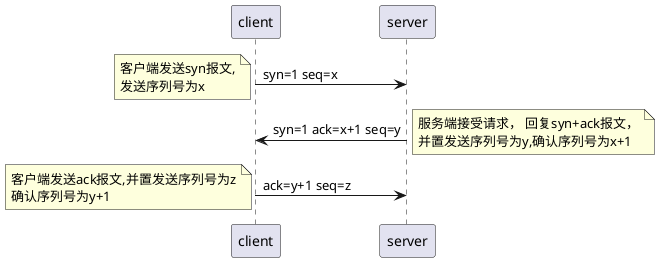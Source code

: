 
@startuml
client->server: syn=1 seq=x
note left
    客户端发送syn报文,
    发送序列号为x
end note
client<-server: syn=1 ack=x+1 seq=y
note right
    服务端接受请求， 回复syn+ack报文，
    并置发送序列号为y,确认序列号为x+1
end note
client->server: ack=y+1 seq=z
note left
    客户端发送ack报文,并置发送序列号为z
    确认序列号为y+1
end note
@enduml


